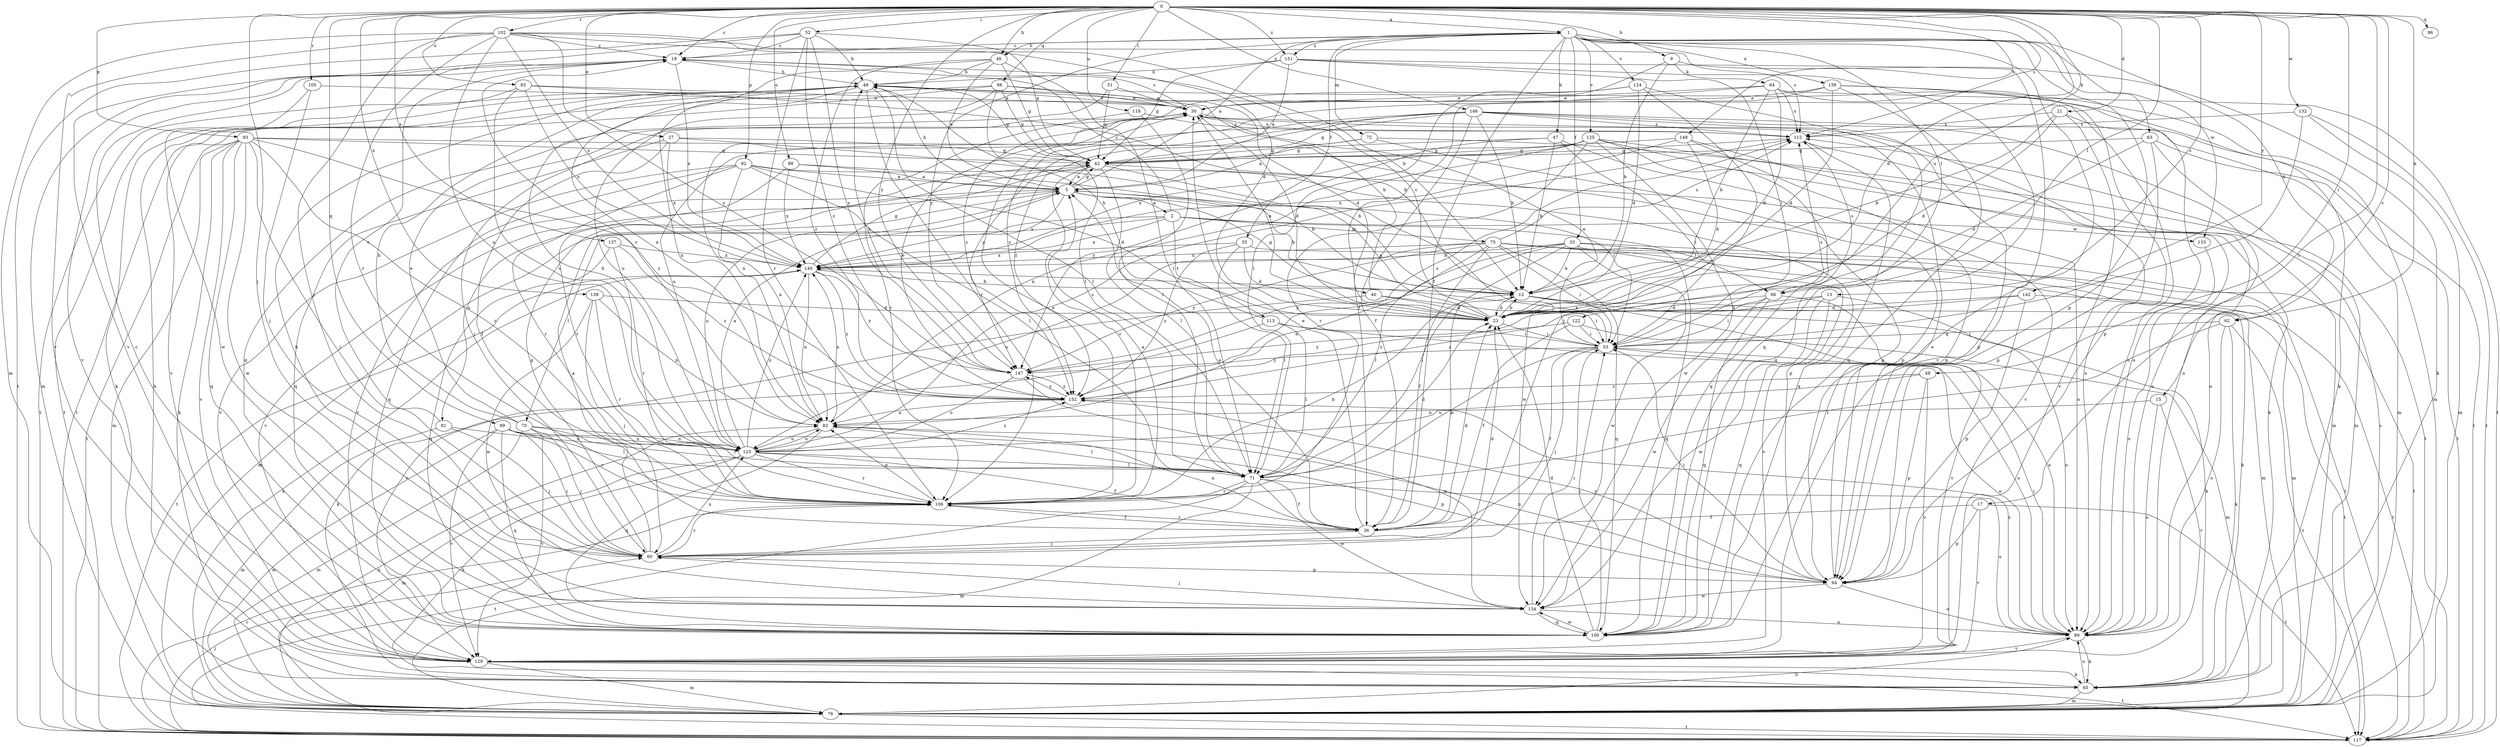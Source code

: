 strict digraph  {
0;
1;
2;
5;
9;
12;
13;
15;
17;
18;
21;
23;
27;
30;
33;
35;
36;
40;
42;
46;
47;
48;
49;
51;
52;
53;
60;
62;
63;
64;
65;
66;
70;
71;
72;
75;
76;
81;
82;
83;
88;
89;
92;
93;
94;
96;
98;
99;
100;
102;
105;
106;
112;
113;
117;
118;
122;
123;
124;
125;
129;
132;
133;
134;
137;
138;
139;
140;
142;
146;
147;
148;
151;
152;
0 -> 1  [label=a];
0 -> 9  [label=b];
0 -> 13  [label=c];
0 -> 15  [label=c];
0 -> 17  [label=c];
0 -> 18  [label=c];
0 -> 21  [label=d];
0 -> 23  [label=d];
0 -> 27  [label=e];
0 -> 46  [label=h];
0 -> 49  [label=i];
0 -> 51  [label=i];
0 -> 52  [label=i];
0 -> 60  [label=j];
0 -> 62  [label=k];
0 -> 66  [label=l];
0 -> 83  [label=o];
0 -> 88  [label=o];
0 -> 92  [label=p];
0 -> 93  [label=p];
0 -> 96  [label=q];
0 -> 98  [label=q];
0 -> 99  [label=q];
0 -> 102  [label=r];
0 -> 105  [label=r];
0 -> 112  [label=s];
0 -> 118  [label=u];
0 -> 122  [label=u];
0 -> 132  [label=w];
0 -> 137  [label=x];
0 -> 138  [label=x];
0 -> 142  [label=y];
0 -> 146  [label=y];
0 -> 147  [label=y];
0 -> 148  [label=z];
0 -> 151  [label=z];
1 -> 18  [label=c];
1 -> 33  [label=f];
1 -> 35  [label=f];
1 -> 36  [label=f];
1 -> 46  [label=h];
1 -> 47  [label=h];
1 -> 62  [label=k];
1 -> 63  [label=k];
1 -> 66  [label=l];
1 -> 72  [label=m];
1 -> 94  [label=p];
1 -> 100  [label=q];
1 -> 124  [label=v];
1 -> 125  [label=v];
1 -> 133  [label=w];
1 -> 139  [label=x];
1 -> 147  [label=y];
1 -> 151  [label=z];
2 -> 18  [label=c];
2 -> 66  [label=l];
2 -> 70  [label=l];
2 -> 75  [label=m];
2 -> 76  [label=m];
2 -> 113  [label=t];
2 -> 133  [label=w];
2 -> 140  [label=x];
5 -> 1  [label=a];
5 -> 2  [label=a];
5 -> 12  [label=b];
5 -> 40  [label=g];
5 -> 42  [label=g];
5 -> 48  [label=h];
5 -> 81  [label=n];
5 -> 123  [label=u];
5 -> 129  [label=v];
5 -> 134  [label=w];
5 -> 140  [label=x];
9 -> 12  [label=b];
9 -> 64  [label=k];
9 -> 65  [label=k];
9 -> 71  [label=l];
12 -> 23  [label=d];
12 -> 65  [label=k];
12 -> 89  [label=o];
12 -> 117  [label=t];
13 -> 23  [label=d];
13 -> 89  [label=o];
13 -> 100  [label=q];
13 -> 134  [label=w];
13 -> 152  [label=z];
15 -> 82  [label=n];
15 -> 89  [label=o];
15 -> 129  [label=v];
17 -> 36  [label=f];
17 -> 94  [label=p];
17 -> 117  [label=t];
17 -> 129  [label=v];
18 -> 48  [label=h];
18 -> 76  [label=m];
18 -> 129  [label=v];
18 -> 140  [label=x];
21 -> 12  [label=b];
21 -> 23  [label=d];
21 -> 112  [label=s];
21 -> 117  [label=t];
21 -> 129  [label=v];
23 -> 5  [label=a];
23 -> 12  [label=b];
23 -> 18  [label=c];
23 -> 30  [label=e];
23 -> 53  [label=i];
27 -> 12  [label=b];
27 -> 36  [label=f];
27 -> 42  [label=g];
27 -> 100  [label=q];
27 -> 140  [label=x];
30 -> 18  [label=c];
30 -> 23  [label=d];
30 -> 60  [label=j];
30 -> 82  [label=n];
30 -> 89  [label=o];
30 -> 112  [label=s];
33 -> 12  [label=b];
33 -> 71  [label=l];
33 -> 76  [label=m];
33 -> 82  [label=n];
33 -> 100  [label=q];
33 -> 117  [label=t];
33 -> 134  [label=w];
33 -> 140  [label=x];
33 -> 147  [label=y];
35 -> 23  [label=d];
35 -> 71  [label=l];
35 -> 76  [label=m];
35 -> 140  [label=x];
35 -> 152  [label=z];
36 -> 5  [label=a];
36 -> 12  [label=b];
36 -> 23  [label=d];
36 -> 30  [label=e];
36 -> 60  [label=j];
36 -> 82  [label=n];
36 -> 106  [label=r];
40 -> 23  [label=d];
40 -> 48  [label=h];
40 -> 53  [label=i];
40 -> 129  [label=v];
42 -> 5  [label=a];
42 -> 53  [label=i];
42 -> 71  [label=l];
42 -> 89  [label=o];
42 -> 106  [label=r];
42 -> 129  [label=v];
46 -> 5  [label=a];
46 -> 42  [label=g];
46 -> 48  [label=h];
46 -> 71  [label=l];
46 -> 82  [label=n];
46 -> 152  [label=z];
47 -> 12  [label=b];
47 -> 42  [label=g];
47 -> 53  [label=i];
47 -> 129  [label=v];
47 -> 147  [label=y];
48 -> 30  [label=e];
48 -> 42  [label=g];
48 -> 65  [label=k];
48 -> 71  [label=l];
48 -> 82  [label=n];
48 -> 89  [label=o];
48 -> 106  [label=r];
48 -> 117  [label=t];
49 -> 94  [label=p];
49 -> 123  [label=u];
49 -> 129  [label=v];
49 -> 152  [label=z];
51 -> 30  [label=e];
51 -> 42  [label=g];
51 -> 89  [label=o];
51 -> 100  [label=q];
52 -> 18  [label=c];
52 -> 42  [label=g];
52 -> 48  [label=h];
52 -> 106  [label=r];
52 -> 117  [label=t];
52 -> 129  [label=v];
52 -> 147  [label=y];
52 -> 152  [label=z];
53 -> 30  [label=e];
53 -> 36  [label=f];
53 -> 60  [label=j];
53 -> 71  [label=l];
53 -> 89  [label=o];
53 -> 112  [label=s];
53 -> 140  [label=x];
53 -> 147  [label=y];
60 -> 5  [label=a];
60 -> 23  [label=d];
60 -> 42  [label=g];
60 -> 94  [label=p];
60 -> 106  [label=r];
60 -> 123  [label=u];
62 -> 53  [label=i];
62 -> 65  [label=k];
62 -> 89  [label=o];
62 -> 106  [label=r];
62 -> 117  [label=t];
63 -> 23  [label=d];
63 -> 42  [label=g];
63 -> 76  [label=m];
63 -> 94  [label=p];
63 -> 117  [label=t];
64 -> 12  [label=b];
64 -> 23  [label=d];
64 -> 30  [label=e];
64 -> 94  [label=p];
64 -> 112  [label=s];
64 -> 117  [label=t];
64 -> 152  [label=z];
65 -> 48  [label=h];
65 -> 76  [label=m];
65 -> 89  [label=o];
66 -> 23  [label=d];
66 -> 53  [label=i];
66 -> 100  [label=q];
66 -> 112  [label=s];
66 -> 129  [label=v];
66 -> 134  [label=w];
70 -> 30  [label=e];
70 -> 48  [label=h];
70 -> 60  [label=j];
70 -> 71  [label=l];
70 -> 76  [label=m];
70 -> 123  [label=u];
70 -> 129  [label=v];
71 -> 23  [label=d];
71 -> 36  [label=f];
71 -> 76  [label=m];
71 -> 89  [label=o];
71 -> 106  [label=r];
71 -> 117  [label=t];
71 -> 134  [label=w];
72 -> 5  [label=a];
72 -> 42  [label=g];
72 -> 94  [label=p];
72 -> 117  [label=t];
75 -> 36  [label=f];
75 -> 53  [label=i];
75 -> 65  [label=k];
75 -> 71  [label=l];
75 -> 100  [label=q];
75 -> 112  [label=s];
75 -> 117  [label=t];
75 -> 123  [label=u];
75 -> 129  [label=v];
75 -> 140  [label=x];
75 -> 147  [label=y];
76 -> 82  [label=n];
76 -> 89  [label=o];
76 -> 112  [label=s];
76 -> 117  [label=t];
76 -> 140  [label=x];
81 -> 18  [label=c];
81 -> 60  [label=j];
81 -> 76  [label=m];
81 -> 123  [label=u];
82 -> 18  [label=c];
82 -> 71  [label=l];
82 -> 100  [label=q];
82 -> 123  [label=u];
82 -> 140  [label=x];
83 -> 12  [label=b];
83 -> 30  [label=e];
83 -> 117  [label=t];
83 -> 123  [label=u];
83 -> 140  [label=x];
88 -> 5  [label=a];
88 -> 12  [label=b];
88 -> 106  [label=r];
88 -> 140  [label=x];
89 -> 53  [label=i];
89 -> 65  [label=k];
89 -> 129  [label=v];
89 -> 152  [label=z];
92 -> 5  [label=a];
92 -> 23  [label=d];
92 -> 71  [label=l];
92 -> 82  [label=n];
92 -> 94  [label=p];
92 -> 100  [label=q];
92 -> 106  [label=r];
92 -> 129  [label=v];
93 -> 42  [label=g];
93 -> 60  [label=j];
93 -> 65  [label=k];
93 -> 76  [label=m];
93 -> 94  [label=p];
93 -> 100  [label=q];
93 -> 106  [label=r];
93 -> 117  [label=t];
93 -> 129  [label=v];
93 -> 134  [label=w];
93 -> 152  [label=z];
94 -> 30  [label=e];
94 -> 53  [label=i];
94 -> 82  [label=n];
94 -> 89  [label=o];
94 -> 134  [label=w];
94 -> 152  [label=z];
98 -> 23  [label=d];
98 -> 30  [label=e];
98 -> 42  [label=g];
98 -> 71  [label=l];
98 -> 117  [label=t];
98 -> 123  [label=u];
98 -> 129  [label=v];
99 -> 60  [label=j];
99 -> 71  [label=l];
99 -> 76  [label=m];
99 -> 94  [label=p];
99 -> 100  [label=q];
99 -> 106  [label=r];
99 -> 123  [label=u];
99 -> 129  [label=v];
100 -> 18  [label=c];
100 -> 23  [label=d];
100 -> 53  [label=i];
100 -> 134  [label=w];
102 -> 12  [label=b];
102 -> 18  [label=c];
102 -> 23  [label=d];
102 -> 60  [label=j];
102 -> 76  [label=m];
102 -> 106  [label=r];
102 -> 112  [label=s];
102 -> 123  [label=u];
102 -> 129  [label=v];
102 -> 140  [label=x];
102 -> 147  [label=y];
105 -> 30  [label=e];
105 -> 60  [label=j];
105 -> 134  [label=w];
106 -> 5  [label=a];
106 -> 12  [label=b];
106 -> 30  [label=e];
106 -> 36  [label=f];
106 -> 82  [label=n];
112 -> 42  [label=g];
112 -> 89  [label=o];
112 -> 100  [label=q];
113 -> 48  [label=h];
113 -> 53  [label=i];
113 -> 65  [label=k];
113 -> 71  [label=l];
113 -> 89  [label=o];
117 -> 60  [label=j];
117 -> 106  [label=r];
118 -> 71  [label=l];
118 -> 106  [label=r];
118 -> 112  [label=s];
122 -> 36  [label=f];
122 -> 53  [label=i];
122 -> 76  [label=m];
122 -> 147  [label=y];
123 -> 5  [label=a];
123 -> 36  [label=f];
123 -> 48  [label=h];
123 -> 65  [label=k];
123 -> 71  [label=l];
123 -> 76  [label=m];
123 -> 82  [label=n];
123 -> 106  [label=r];
123 -> 112  [label=s];
123 -> 140  [label=x];
123 -> 152  [label=z];
124 -> 23  [label=d];
124 -> 30  [label=e];
124 -> 60  [label=j];
124 -> 100  [label=q];
124 -> 152  [label=z];
125 -> 42  [label=g];
125 -> 65  [label=k];
125 -> 76  [label=m];
125 -> 82  [label=n];
125 -> 100  [label=q];
125 -> 106  [label=r];
125 -> 134  [label=w];
125 -> 140  [label=x];
129 -> 65  [label=k];
129 -> 76  [label=m];
129 -> 117  [label=t];
132 -> 53  [label=i];
132 -> 76  [label=m];
132 -> 112  [label=s];
132 -> 117  [label=t];
133 -> 89  [label=o];
134 -> 48  [label=h];
134 -> 53  [label=i];
134 -> 60  [label=j];
134 -> 89  [label=o];
134 -> 100  [label=q];
137 -> 100  [label=q];
137 -> 106  [label=r];
137 -> 140  [label=x];
137 -> 152  [label=z];
138 -> 23  [label=d];
138 -> 60  [label=j];
138 -> 82  [label=n];
138 -> 106  [label=r];
138 -> 134  [label=w];
139 -> 23  [label=d];
139 -> 30  [label=e];
139 -> 36  [label=f];
139 -> 65  [label=k];
139 -> 76  [label=m];
139 -> 100  [label=q];
140 -> 12  [label=b];
140 -> 42  [label=g];
140 -> 82  [label=n];
140 -> 117  [label=t];
140 -> 147  [label=y];
140 -> 152  [label=z];
142 -> 23  [label=d];
142 -> 94  [label=p];
142 -> 117  [label=t];
142 -> 152  [label=z];
146 -> 12  [label=b];
146 -> 36  [label=f];
146 -> 42  [label=g];
146 -> 76  [label=m];
146 -> 89  [label=o];
146 -> 94  [label=p];
146 -> 112  [label=s];
146 -> 123  [label=u];
146 -> 147  [label=y];
146 -> 152  [label=z];
147 -> 48  [label=h];
147 -> 123  [label=u];
147 -> 134  [label=w];
147 -> 152  [label=z];
148 -> 23  [label=d];
148 -> 42  [label=g];
148 -> 89  [label=o];
148 -> 94  [label=p];
148 -> 140  [label=x];
151 -> 5  [label=a];
151 -> 42  [label=g];
151 -> 48  [label=h];
151 -> 53  [label=i];
151 -> 100  [label=q];
151 -> 129  [label=v];
152 -> 30  [label=e];
152 -> 82  [label=n];
152 -> 112  [label=s];
152 -> 147  [label=y];
}
